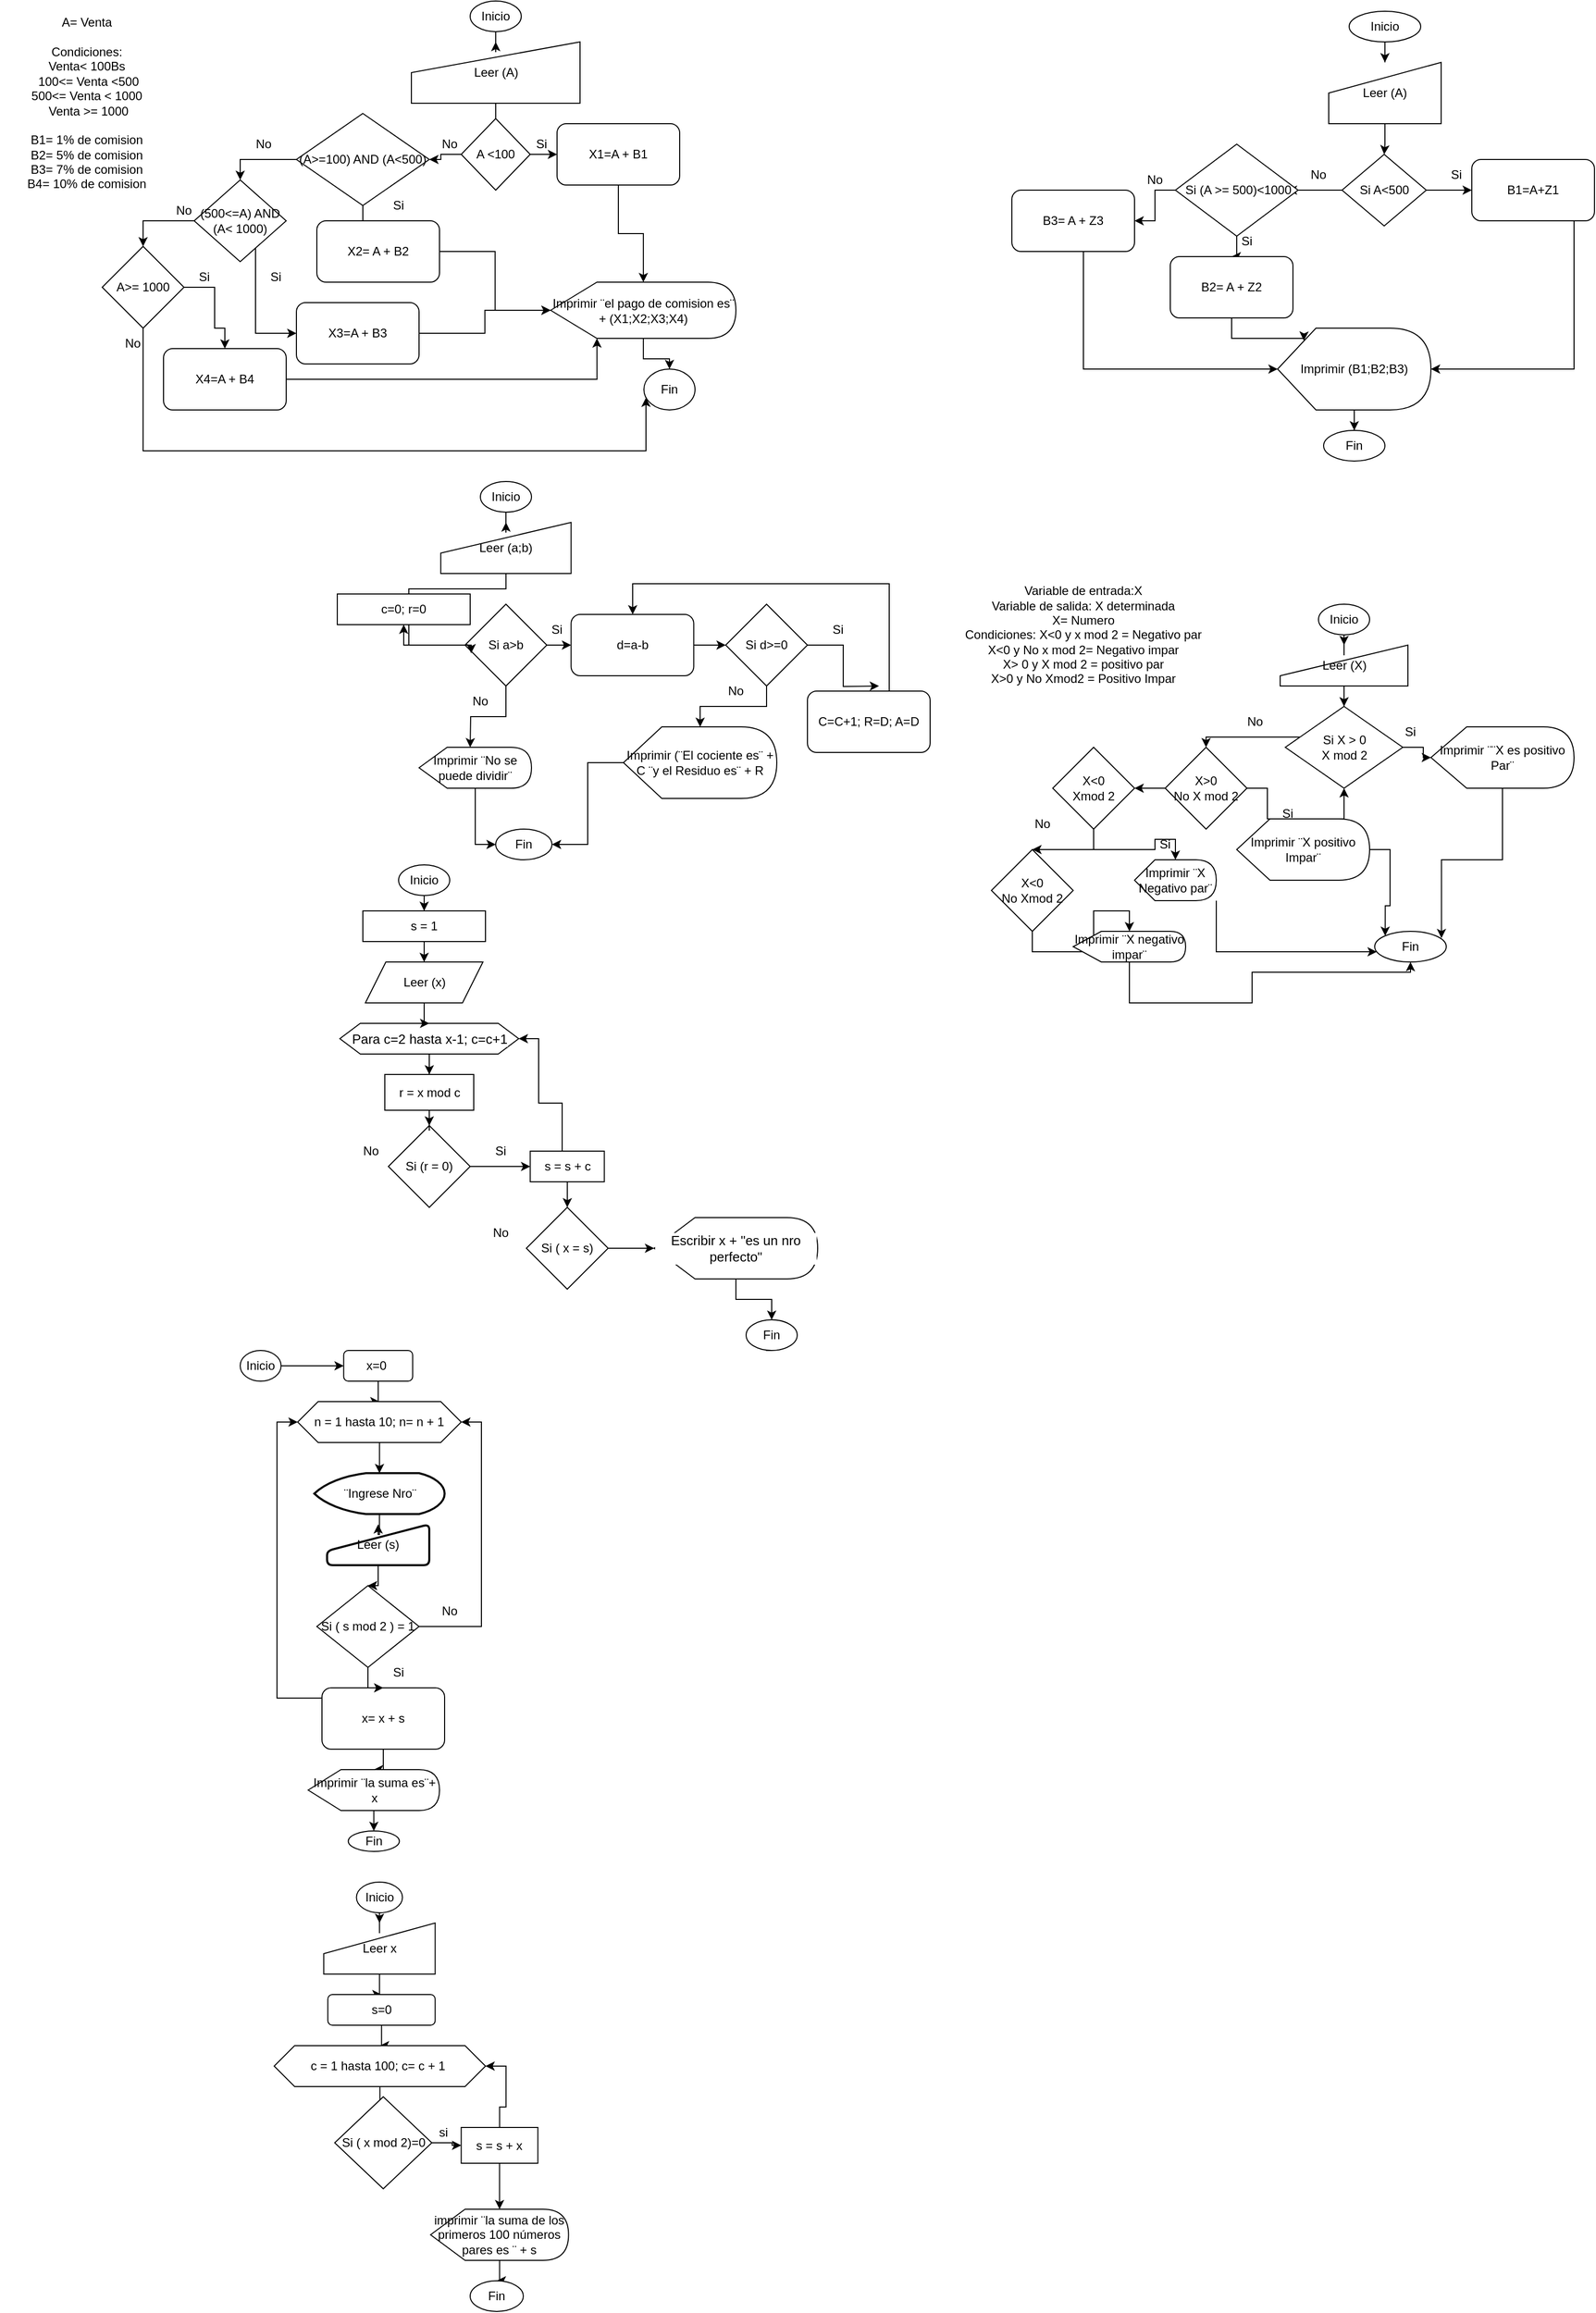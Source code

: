 <mxfile version="17.1.2" type="github">
  <diagram id="kgpKYQtTHZ0yAKxKKP6v" name="Page-1">
    <mxGraphModel dx="2575" dy="496" grid="1" gridSize="10" guides="1" tooltips="1" connect="1" arrows="1" fold="1" page="1" pageScale="1" pageWidth="850" pageHeight="1100" math="0" shadow="0">
      <root>
        <mxCell id="0" />
        <mxCell id="1" parent="0" />
        <mxCell id="ByjbVsPNWMyPK0oeUUoG-3" value="" style="edgeStyle=orthogonalEdgeStyle;rounded=0;orthogonalLoop=1;jettySize=auto;html=1;" parent="1" source="ByjbVsPNWMyPK0oeUUoG-1" target="ByjbVsPNWMyPK0oeUUoG-2" edge="1">
          <mxGeometry relative="1" as="geometry" />
        </mxCell>
        <mxCell id="ByjbVsPNWMyPK0oeUUoG-1" value="Inicio" style="ellipse;whiteSpace=wrap;html=1;" parent="1" vertex="1">
          <mxGeometry x="350" y="10" width="70" height="30" as="geometry" />
        </mxCell>
        <mxCell id="ByjbVsPNWMyPK0oeUUoG-5" value="" style="edgeStyle=orthogonalEdgeStyle;rounded=0;orthogonalLoop=1;jettySize=auto;html=1;" parent="1" source="ByjbVsPNWMyPK0oeUUoG-2" target="ByjbVsPNWMyPK0oeUUoG-4" edge="1">
          <mxGeometry relative="1" as="geometry" />
        </mxCell>
        <mxCell id="ByjbVsPNWMyPK0oeUUoG-2" value="Leer (A)" style="shape=manualInput;whiteSpace=wrap;html=1;" parent="1" vertex="1">
          <mxGeometry x="330" y="60" width="110" height="60" as="geometry" />
        </mxCell>
        <mxCell id="ByjbVsPNWMyPK0oeUUoG-7" value="" style="edgeStyle=orthogonalEdgeStyle;rounded=0;orthogonalLoop=1;jettySize=auto;html=1;" parent="1" source="ByjbVsPNWMyPK0oeUUoG-4" target="ByjbVsPNWMyPK0oeUUoG-6" edge="1">
          <mxGeometry relative="1" as="geometry" />
        </mxCell>
        <mxCell id="ByjbVsPNWMyPK0oeUUoG-9" value="" style="edgeStyle=orthogonalEdgeStyle;rounded=0;orthogonalLoop=1;jettySize=auto;html=1;" parent="1" source="ByjbVsPNWMyPK0oeUUoG-4" edge="1">
          <mxGeometry relative="1" as="geometry">
            <mxPoint x="290" y="185" as="targetPoint" />
          </mxGeometry>
        </mxCell>
        <mxCell id="ByjbVsPNWMyPK0oeUUoG-4" value="Si A&amp;lt;500" style="rhombus;whiteSpace=wrap;html=1;" parent="1" vertex="1">
          <mxGeometry x="343" y="150" width="82.5" height="70" as="geometry" />
        </mxCell>
        <mxCell id="ByjbVsPNWMyPK0oeUUoG-26" style="edgeStyle=orthogonalEdgeStyle;rounded=0;orthogonalLoop=1;jettySize=auto;html=1;entryX=1;entryY=0.5;entryDx=0;entryDy=0;entryPerimeter=0;" parent="1" source="ByjbVsPNWMyPK0oeUUoG-6" target="ByjbVsPNWMyPK0oeUUoG-22" edge="1">
          <mxGeometry relative="1" as="geometry">
            <Array as="points">
              <mxPoint x="570" y="360" />
            </Array>
          </mxGeometry>
        </mxCell>
        <mxCell id="ByjbVsPNWMyPK0oeUUoG-6" value="B1=A+Z1" style="rounded=1;whiteSpace=wrap;html=1;" parent="1" vertex="1">
          <mxGeometry x="470" y="155" width="120" height="60" as="geometry" />
        </mxCell>
        <mxCell id="ByjbVsPNWMyPK0oeUUoG-10" value="No" style="text;html=1;strokeColor=none;fillColor=none;align=center;verticalAlign=middle;whiteSpace=wrap;rounded=0;" parent="1" vertex="1">
          <mxGeometry x="290" y="155" width="60" height="30" as="geometry" />
        </mxCell>
        <mxCell id="ByjbVsPNWMyPK0oeUUoG-12" value="Si" style="text;html=1;strokeColor=none;fillColor=none;align=center;verticalAlign=middle;whiteSpace=wrap;rounded=0;" parent="1" vertex="1">
          <mxGeometry x="425" y="155" width="60" height="30" as="geometry" />
        </mxCell>
        <mxCell id="ByjbVsPNWMyPK0oeUUoG-16" value="" style="edgeStyle=orthogonalEdgeStyle;rounded=0;orthogonalLoop=1;jettySize=auto;html=1;" parent="1" source="ByjbVsPNWMyPK0oeUUoG-14" target="ByjbVsPNWMyPK0oeUUoG-15" edge="1">
          <mxGeometry relative="1" as="geometry" />
        </mxCell>
        <mxCell id="ByjbVsPNWMyPK0oeUUoG-18" value="" style="edgeStyle=orthogonalEdgeStyle;rounded=0;orthogonalLoop=1;jettySize=auto;html=1;" parent="1" source="ByjbVsPNWMyPK0oeUUoG-14" target="ByjbVsPNWMyPK0oeUUoG-17" edge="1">
          <mxGeometry relative="1" as="geometry" />
        </mxCell>
        <mxCell id="ByjbVsPNWMyPK0oeUUoG-14" value="&lt;span&gt;&amp;nbsp;Si (A &amp;gt;= 500)&amp;lt;1000&lt;/span&gt;" style="rhombus;whiteSpace=wrap;html=1;" parent="1" vertex="1">
          <mxGeometry x="180" y="140" width="120" height="90" as="geometry" />
        </mxCell>
        <mxCell id="ByjbVsPNWMyPK0oeUUoG-25" style="edgeStyle=orthogonalEdgeStyle;rounded=0;orthogonalLoop=1;jettySize=auto;html=1;entryX=0.171;entryY=0.153;entryDx=0;entryDy=0;entryPerimeter=0;" parent="1" source="ByjbVsPNWMyPK0oeUUoG-15" target="ByjbVsPNWMyPK0oeUUoG-22" edge="1">
          <mxGeometry relative="1" as="geometry">
            <Array as="points">
              <mxPoint x="235" y="330" />
              <mxPoint x="306" y="330" />
            </Array>
          </mxGeometry>
        </mxCell>
        <mxCell id="ByjbVsPNWMyPK0oeUUoG-15" value="B2= A + Z2" style="rounded=1;whiteSpace=wrap;html=1;" parent="1" vertex="1">
          <mxGeometry x="175" y="250" width="120" height="60" as="geometry" />
        </mxCell>
        <mxCell id="ByjbVsPNWMyPK0oeUUoG-24" style="edgeStyle=orthogonalEdgeStyle;rounded=0;orthogonalLoop=1;jettySize=auto;html=1;entryX=0;entryY=0.5;entryDx=0;entryDy=0;entryPerimeter=0;" parent="1" source="ByjbVsPNWMyPK0oeUUoG-17" target="ByjbVsPNWMyPK0oeUUoG-22" edge="1">
          <mxGeometry relative="1" as="geometry">
            <Array as="points">
              <mxPoint x="90" y="360" />
            </Array>
          </mxGeometry>
        </mxCell>
        <mxCell id="ByjbVsPNWMyPK0oeUUoG-17" value="B3= A + Z3" style="rounded=1;whiteSpace=wrap;html=1;" parent="1" vertex="1">
          <mxGeometry x="20" y="185" width="120" height="60" as="geometry" />
        </mxCell>
        <mxCell id="ByjbVsPNWMyPK0oeUUoG-20" value="Si" style="text;html=1;strokeColor=none;fillColor=none;align=center;verticalAlign=middle;whiteSpace=wrap;rounded=0;" parent="1" vertex="1">
          <mxGeometry x="220" y="220" width="60" height="30" as="geometry" />
        </mxCell>
        <mxCell id="ByjbVsPNWMyPK0oeUUoG-21" value="No" style="text;html=1;strokeColor=none;fillColor=none;align=center;verticalAlign=middle;whiteSpace=wrap;rounded=0;" parent="1" vertex="1">
          <mxGeometry x="130" y="160" width="60" height="30" as="geometry" />
        </mxCell>
        <mxCell id="ByjbVsPNWMyPK0oeUUoG-28" value="" style="edgeStyle=orthogonalEdgeStyle;rounded=0;orthogonalLoop=1;jettySize=auto;html=1;" parent="1" source="ByjbVsPNWMyPK0oeUUoG-22" target="ByjbVsPNWMyPK0oeUUoG-27" edge="1">
          <mxGeometry relative="1" as="geometry" />
        </mxCell>
        <mxCell id="ByjbVsPNWMyPK0oeUUoG-22" value="Imprimir (B1;B2;B3)" style="shape=display;whiteSpace=wrap;html=1;" parent="1" vertex="1">
          <mxGeometry x="280" y="320" width="150" height="80" as="geometry" />
        </mxCell>
        <mxCell id="ByjbVsPNWMyPK0oeUUoG-27" value="Fin" style="ellipse;whiteSpace=wrap;html=1;" parent="1" vertex="1">
          <mxGeometry x="325" y="420" width="60" height="30" as="geometry" />
        </mxCell>
        <mxCell id="4bbGpndZAnQvG1SRmh3T-4" value="" style="edgeStyle=orthogonalEdgeStyle;rounded=0;orthogonalLoop=1;jettySize=auto;html=1;" parent="1" source="4bbGpndZAnQvG1SRmh3T-1" target="4bbGpndZAnQvG1SRmh3T-2" edge="1">
          <mxGeometry relative="1" as="geometry" />
        </mxCell>
        <mxCell id="4bbGpndZAnQvG1SRmh3T-1" value="Inicio" style="ellipse;whiteSpace=wrap;html=1;" parent="1" vertex="1">
          <mxGeometry x="320" y="590" width="50" height="30" as="geometry" />
        </mxCell>
        <mxCell id="4bbGpndZAnQvG1SRmh3T-7" value="" style="edgeStyle=orthogonalEdgeStyle;rounded=0;orthogonalLoop=1;jettySize=auto;html=1;" parent="1" source="4bbGpndZAnQvG1SRmh3T-2" target="4bbGpndZAnQvG1SRmh3T-6" edge="1">
          <mxGeometry relative="1" as="geometry" />
        </mxCell>
        <mxCell id="4bbGpndZAnQvG1SRmh3T-2" value="Leer (X)" style="shape=manualInput;whiteSpace=wrap;html=1;" parent="1" vertex="1">
          <mxGeometry x="282.5" y="630" width="125" height="40" as="geometry" />
        </mxCell>
        <mxCell id="4bbGpndZAnQvG1SRmh3T-5" value="Variable de entrada:X&lt;br&gt;Variable de salida: X determinada&lt;br&gt;X= Numero&lt;br&gt;Condiciones: X&amp;lt;0 y x mod 2 = Negativo par&lt;br&gt;X&amp;lt;0 y No x mod 2= Negativo impar&lt;br&gt;X&amp;gt; 0 y X mod 2 = positivo par&lt;br&gt;X&amp;gt;0 y No Xmod2 = Positivo Impar" style="text;html=1;strokeColor=none;fillColor=none;align=center;verticalAlign=middle;whiteSpace=wrap;rounded=0;" parent="1" vertex="1">
          <mxGeometry x="-50" y="570" width="280" height="100" as="geometry" />
        </mxCell>
        <mxCell id="4bbGpndZAnQvG1SRmh3T-9" value="" style="edgeStyle=orthogonalEdgeStyle;rounded=0;orthogonalLoop=1;jettySize=auto;html=1;" parent="1" source="4bbGpndZAnQvG1SRmh3T-6" target="4bbGpndZAnQvG1SRmh3T-11" edge="1">
          <mxGeometry relative="1" as="geometry">
            <mxPoint x="426" y="740" as="targetPoint" />
          </mxGeometry>
        </mxCell>
        <mxCell id="4bbGpndZAnQvG1SRmh3T-13" value="" style="edgeStyle=orthogonalEdgeStyle;rounded=0;orthogonalLoop=1;jettySize=auto;html=1;" parent="1" source="4bbGpndZAnQvG1SRmh3T-6" target="4bbGpndZAnQvG1SRmh3T-12" edge="1">
          <mxGeometry relative="1" as="geometry">
            <Array as="points">
              <mxPoint x="240" y="720" />
              <mxPoint x="240" y="720" />
            </Array>
          </mxGeometry>
        </mxCell>
        <mxCell id="4bbGpndZAnQvG1SRmh3T-6" value="Si X &amp;gt; 0&lt;br&gt;X mod 2" style="rhombus;whiteSpace=wrap;html=1;" parent="1" vertex="1">
          <mxGeometry x="287.5" y="690" width="115" height="80" as="geometry" />
        </mxCell>
        <mxCell id="4bbGpndZAnQvG1SRmh3T-10" value="Si" style="text;html=1;strokeColor=none;fillColor=none;align=center;verticalAlign=middle;whiteSpace=wrap;rounded=0;" parent="1" vertex="1">
          <mxGeometry x="380" y="700" width="60" height="30" as="geometry" />
        </mxCell>
        <mxCell id="4bbGpndZAnQvG1SRmh3T-35" style="edgeStyle=orthogonalEdgeStyle;rounded=0;orthogonalLoop=1;jettySize=auto;html=1;entryX=0.933;entryY=0.222;entryDx=0;entryDy=0;entryPerimeter=0;" parent="1" source="4bbGpndZAnQvG1SRmh3T-11" target="4bbGpndZAnQvG1SRmh3T-31" edge="1">
          <mxGeometry relative="1" as="geometry" />
        </mxCell>
        <mxCell id="4bbGpndZAnQvG1SRmh3T-11" value="Imprimir ¨¨X es positivo Par¨" style="shape=display;whiteSpace=wrap;html=1;" parent="1" vertex="1">
          <mxGeometry x="430" y="710" width="140" height="60" as="geometry" />
        </mxCell>
        <mxCell id="4bbGpndZAnQvG1SRmh3T-15" value="" style="edgeStyle=orthogonalEdgeStyle;rounded=0;orthogonalLoop=1;jettySize=auto;html=1;" parent="1" source="4bbGpndZAnQvG1SRmh3T-12" target="4bbGpndZAnQvG1SRmh3T-6" edge="1">
          <mxGeometry relative="1" as="geometry">
            <Array as="points">
              <mxPoint x="270" y="770" />
              <mxPoint x="270" y="800" />
              <mxPoint x="345" y="800" />
            </Array>
          </mxGeometry>
        </mxCell>
        <mxCell id="4bbGpndZAnQvG1SRmh3T-21" value="" style="edgeStyle=orthogonalEdgeStyle;rounded=0;orthogonalLoop=1;jettySize=auto;html=1;" parent="1" source="4bbGpndZAnQvG1SRmh3T-12" target="4bbGpndZAnQvG1SRmh3T-16" edge="1">
          <mxGeometry relative="1" as="geometry" />
        </mxCell>
        <mxCell id="4bbGpndZAnQvG1SRmh3T-12" value="X&amp;gt;0&lt;br&gt;No X mod 2" style="rhombus;whiteSpace=wrap;html=1;" parent="1" vertex="1">
          <mxGeometry x="170" y="730" width="80" height="80" as="geometry" />
        </mxCell>
        <mxCell id="4bbGpndZAnQvG1SRmh3T-32" style="edgeStyle=orthogonalEdgeStyle;rounded=0;orthogonalLoop=1;jettySize=auto;html=1;entryX=0;entryY=0;entryDx=0;entryDy=0;" parent="1" source="4bbGpndZAnQvG1SRmh3T-14" target="4bbGpndZAnQvG1SRmh3T-31" edge="1">
          <mxGeometry relative="1" as="geometry" />
        </mxCell>
        <mxCell id="4bbGpndZAnQvG1SRmh3T-14" value="Imprimir ¨X positivo Impar¨" style="shape=display;whiteSpace=wrap;html=1;" parent="1" vertex="1">
          <mxGeometry x="240" y="800" width="130" height="60" as="geometry" />
        </mxCell>
        <mxCell id="4bbGpndZAnQvG1SRmh3T-25" value="" style="edgeStyle=orthogonalEdgeStyle;rounded=0;orthogonalLoop=1;jettySize=auto;html=1;" parent="1" source="4bbGpndZAnQvG1SRmh3T-16" target="4bbGpndZAnQvG1SRmh3T-24" edge="1">
          <mxGeometry relative="1" as="geometry" />
        </mxCell>
        <mxCell id="4bbGpndZAnQvG1SRmh3T-28" style="edgeStyle=orthogonalEdgeStyle;rounded=0;orthogonalLoop=1;jettySize=auto;html=1;" parent="1" source="4bbGpndZAnQvG1SRmh3T-16" target="4bbGpndZAnQvG1SRmh3T-23" edge="1">
          <mxGeometry relative="1" as="geometry" />
        </mxCell>
        <mxCell id="4bbGpndZAnQvG1SRmh3T-16" value="X&amp;lt;0&lt;br&gt;Xmod 2" style="rhombus;whiteSpace=wrap;html=1;" parent="1" vertex="1">
          <mxGeometry x="60" y="730" width="80" height="80" as="geometry" />
        </mxCell>
        <mxCell id="4bbGpndZAnQvG1SRmh3T-17" value="No" style="text;html=1;strokeColor=none;fillColor=none;align=center;verticalAlign=middle;whiteSpace=wrap;rounded=0;" parent="1" vertex="1">
          <mxGeometry x="228" y="690" width="60" height="30" as="geometry" />
        </mxCell>
        <mxCell id="4bbGpndZAnQvG1SRmh3T-20" value="Si" style="text;html=1;strokeColor=none;fillColor=none;align=center;verticalAlign=middle;whiteSpace=wrap;rounded=0;" parent="1" vertex="1">
          <mxGeometry x="260" y="780" width="60" height="30" as="geometry" />
        </mxCell>
        <mxCell id="4bbGpndZAnQvG1SRmh3T-33" style="edgeStyle=orthogonalEdgeStyle;rounded=0;orthogonalLoop=1;jettySize=auto;html=1;" parent="1" source="4bbGpndZAnQvG1SRmh3T-23" target="4bbGpndZAnQvG1SRmh3T-31" edge="1">
          <mxGeometry relative="1" as="geometry">
            <Array as="points">
              <mxPoint x="220" y="930" />
            </Array>
          </mxGeometry>
        </mxCell>
        <mxCell id="4bbGpndZAnQvG1SRmh3T-23" value="Imprimir ¨X Negativo par¨" style="shape=display;whiteSpace=wrap;html=1;" parent="1" vertex="1">
          <mxGeometry x="140" y="840" width="80" height="40" as="geometry" />
        </mxCell>
        <mxCell id="4bbGpndZAnQvG1SRmh3T-30" style="edgeStyle=orthogonalEdgeStyle;rounded=0;orthogonalLoop=1;jettySize=auto;html=1;" parent="1" source="4bbGpndZAnQvG1SRmh3T-24" target="4bbGpndZAnQvG1SRmh3T-29" edge="1">
          <mxGeometry relative="1" as="geometry" />
        </mxCell>
        <mxCell id="4bbGpndZAnQvG1SRmh3T-24" value="X&amp;lt;0&lt;br&gt;No Xmod 2" style="rhombus;whiteSpace=wrap;html=1;" parent="1" vertex="1">
          <mxGeometry y="830" width="80" height="80" as="geometry" />
        </mxCell>
        <mxCell id="4bbGpndZAnQvG1SRmh3T-26" value="No" style="text;html=1;strokeColor=none;fillColor=none;align=center;verticalAlign=middle;whiteSpace=wrap;rounded=0;" parent="1" vertex="1">
          <mxGeometry x="20" y="790" width="60" height="30" as="geometry" />
        </mxCell>
        <mxCell id="4bbGpndZAnQvG1SRmh3T-27" value="Si" style="text;html=1;strokeColor=none;fillColor=none;align=center;verticalAlign=middle;whiteSpace=wrap;rounded=0;" parent="1" vertex="1">
          <mxGeometry x="140" y="810" width="60" height="30" as="geometry" />
        </mxCell>
        <mxCell id="4bbGpndZAnQvG1SRmh3T-34" style="edgeStyle=orthogonalEdgeStyle;rounded=0;orthogonalLoop=1;jettySize=auto;html=1;" parent="1" source="4bbGpndZAnQvG1SRmh3T-29" target="4bbGpndZAnQvG1SRmh3T-31" edge="1">
          <mxGeometry relative="1" as="geometry">
            <Array as="points">
              <mxPoint x="135" y="980" />
              <mxPoint x="255" y="980" />
              <mxPoint x="255" y="950" />
            </Array>
          </mxGeometry>
        </mxCell>
        <mxCell id="4bbGpndZAnQvG1SRmh3T-29" value="Imprimir ¨X negativo impar¨" style="shape=display;whiteSpace=wrap;html=1;" parent="1" vertex="1">
          <mxGeometry x="80" y="910" width="110" height="30" as="geometry" />
        </mxCell>
        <mxCell id="4bbGpndZAnQvG1SRmh3T-31" value="Fin" style="ellipse;whiteSpace=wrap;html=1;" parent="1" vertex="1">
          <mxGeometry x="375" y="910" width="70" height="30" as="geometry" />
        </mxCell>
        <mxCell id="_eo7nYOsgeWWIiObV1oL-4" value="" style="edgeStyle=orthogonalEdgeStyle;rounded=0;orthogonalLoop=1;jettySize=auto;html=1;" parent="1" source="_eo7nYOsgeWWIiObV1oL-1" target="_eo7nYOsgeWWIiObV1oL-3" edge="1">
          <mxGeometry relative="1" as="geometry" />
        </mxCell>
        <mxCell id="_eo7nYOsgeWWIiObV1oL-1" value="Inicio" style="ellipse;whiteSpace=wrap;html=1;" parent="1" vertex="1">
          <mxGeometry x="-500" y="470" width="50" height="30" as="geometry" />
        </mxCell>
        <mxCell id="_eo7nYOsgeWWIiObV1oL-7" value="" style="edgeStyle=orthogonalEdgeStyle;rounded=0;orthogonalLoop=1;jettySize=auto;html=1;entryX=0.5;entryY=1;entryDx=0;entryDy=0;" parent="1" source="_eo7nYOsgeWWIiObV1oL-3" target="_eo7nYOsgeWWIiObV1oL-25" edge="1">
          <mxGeometry relative="1" as="geometry">
            <Array as="points">
              <mxPoint x="-475" y="575" />
              <mxPoint x="-570" y="575" />
              <mxPoint x="-570" y="630" />
              <mxPoint x="-575" y="630" />
            </Array>
          </mxGeometry>
        </mxCell>
        <mxCell id="_eo7nYOsgeWWIiObV1oL-3" value="Leer (a;b)" style="shape=manualInput;whiteSpace=wrap;html=1;" parent="1" vertex="1">
          <mxGeometry x="-538.75" y="510" width="127.5" height="50" as="geometry" />
        </mxCell>
        <mxCell id="_eo7nYOsgeWWIiObV1oL-13" value="" style="edgeStyle=orthogonalEdgeStyle;rounded=0;orthogonalLoop=1;jettySize=auto;html=1;" parent="1" source="_eo7nYOsgeWWIiObV1oL-5" target="_eo7nYOsgeWWIiObV1oL-12" edge="1">
          <mxGeometry relative="1" as="geometry" />
        </mxCell>
        <mxCell id="_eo7nYOsgeWWIiObV1oL-5" value="d=a-b" style="rounded=1;whiteSpace=wrap;html=1;" parent="1" vertex="1">
          <mxGeometry x="-411.25" y="600" width="120" height="60" as="geometry" />
        </mxCell>
        <mxCell id="_eo7nYOsgeWWIiObV1oL-10" value="" style="edgeStyle=orthogonalEdgeStyle;rounded=0;orthogonalLoop=1;jettySize=auto;html=1;" parent="1" source="_eo7nYOsgeWWIiObV1oL-6" target="_eo7nYOsgeWWIiObV1oL-5" edge="1">
          <mxGeometry relative="1" as="geometry" />
        </mxCell>
        <mxCell id="_eo7nYOsgeWWIiObV1oL-21" style="edgeStyle=orthogonalEdgeStyle;rounded=0;orthogonalLoop=1;jettySize=auto;html=1;" parent="1" source="_eo7nYOsgeWWIiObV1oL-6" edge="1">
          <mxGeometry relative="1" as="geometry">
            <mxPoint x="-510" y="730" as="targetPoint" />
          </mxGeometry>
        </mxCell>
        <mxCell id="_eo7nYOsgeWWIiObV1oL-6" value="Si a&amp;gt;b" style="rhombus;whiteSpace=wrap;html=1;" parent="1" vertex="1">
          <mxGeometry x="-515" y="590" width="80" height="80" as="geometry" />
        </mxCell>
        <mxCell id="_eo7nYOsgeWWIiObV1oL-11" value="Si" style="text;html=1;strokeColor=none;fillColor=none;align=center;verticalAlign=middle;whiteSpace=wrap;rounded=0;" parent="1" vertex="1">
          <mxGeometry x="-455" y="600" width="60" height="30" as="geometry" />
        </mxCell>
        <mxCell id="_eo7nYOsgeWWIiObV1oL-15" style="edgeStyle=orthogonalEdgeStyle;rounded=0;orthogonalLoop=1;jettySize=auto;html=1;" parent="1" source="_eo7nYOsgeWWIiObV1oL-12" edge="1">
          <mxGeometry relative="1" as="geometry">
            <mxPoint x="-110" y="670" as="targetPoint" />
          </mxGeometry>
        </mxCell>
        <mxCell id="_eo7nYOsgeWWIiObV1oL-19" value="" style="edgeStyle=orthogonalEdgeStyle;rounded=0;orthogonalLoop=1;jettySize=auto;html=1;" parent="1" source="_eo7nYOsgeWWIiObV1oL-12" target="_eo7nYOsgeWWIiObV1oL-18" edge="1">
          <mxGeometry relative="1" as="geometry" />
        </mxCell>
        <mxCell id="_eo7nYOsgeWWIiObV1oL-12" value="Si d&amp;gt;=0" style="rhombus;whiteSpace=wrap;html=1;" parent="1" vertex="1">
          <mxGeometry x="-260" y="590" width="80" height="80" as="geometry" />
        </mxCell>
        <mxCell id="_eo7nYOsgeWWIiObV1oL-16" style="edgeStyle=orthogonalEdgeStyle;rounded=0;orthogonalLoop=1;jettySize=auto;html=1;" parent="1" source="_eo7nYOsgeWWIiObV1oL-14" edge="1">
          <mxGeometry relative="1" as="geometry">
            <mxPoint x="-351" y="600" as="targetPoint" />
            <Array as="points">
              <mxPoint x="-100" y="570" />
              <mxPoint x="-351" y="570" />
              <mxPoint x="-351" y="600" />
            </Array>
          </mxGeometry>
        </mxCell>
        <mxCell id="_eo7nYOsgeWWIiObV1oL-14" value="C=C+1; R=D; A=D" style="rounded=1;whiteSpace=wrap;html=1;" parent="1" vertex="1">
          <mxGeometry x="-180" y="675" width="120" height="60" as="geometry" />
        </mxCell>
        <mxCell id="_eo7nYOsgeWWIiObV1oL-17" value="Si" style="text;html=1;strokeColor=none;fillColor=none;align=center;verticalAlign=middle;whiteSpace=wrap;rounded=0;" parent="1" vertex="1">
          <mxGeometry x="-180" y="600" width="60" height="30" as="geometry" />
        </mxCell>
        <mxCell id="_eo7nYOsgeWWIiObV1oL-22" style="edgeStyle=orthogonalEdgeStyle;rounded=0;orthogonalLoop=1;jettySize=auto;html=1;entryX=1;entryY=0.5;entryDx=0;entryDy=0;" parent="1" source="_eo7nYOsgeWWIiObV1oL-18" target="_eo7nYOsgeWWIiObV1oL-20" edge="1">
          <mxGeometry relative="1" as="geometry" />
        </mxCell>
        <mxCell id="_eo7nYOsgeWWIiObV1oL-18" value="Imprimir (¨El cociente es¨ + C ¨y el Residuo es¨ + R" style="shape=display;whiteSpace=wrap;html=1;" parent="1" vertex="1">
          <mxGeometry x="-360" y="710" width="150" height="70" as="geometry" />
        </mxCell>
        <mxCell id="_eo7nYOsgeWWIiObV1oL-20" value="Fin" style="ellipse;whiteSpace=wrap;html=1;" parent="1" vertex="1">
          <mxGeometry x="-485" y="810" width="55" height="30" as="geometry" />
        </mxCell>
        <mxCell id="_eo7nYOsgeWWIiObV1oL-23" value="No" style="text;html=1;strokeColor=none;fillColor=none;align=center;verticalAlign=middle;whiteSpace=wrap;rounded=0;" parent="1" vertex="1">
          <mxGeometry x="-530" y="670" width="60" height="30" as="geometry" />
        </mxCell>
        <mxCell id="_eo7nYOsgeWWIiObV1oL-24" value="No" style="text;html=1;strokeColor=none;fillColor=none;align=center;verticalAlign=middle;whiteSpace=wrap;rounded=0;" parent="1" vertex="1">
          <mxGeometry x="-280" y="660" width="60" height="30" as="geometry" />
        </mxCell>
        <mxCell id="_eo7nYOsgeWWIiObV1oL-26" style="edgeStyle=orthogonalEdgeStyle;rounded=0;orthogonalLoop=1;jettySize=auto;html=1;entryX=0.075;entryY=0.6;entryDx=0;entryDy=0;entryPerimeter=0;" parent="1" source="_eo7nYOsgeWWIiObV1oL-25" target="_eo7nYOsgeWWIiObV1oL-6" edge="1">
          <mxGeometry relative="1" as="geometry" />
        </mxCell>
        <mxCell id="_eo7nYOsgeWWIiObV1oL-25" value="c=0; r=0" style="rounded=0;whiteSpace=wrap;html=1;" parent="1" vertex="1">
          <mxGeometry x="-640" y="580" width="130" height="30" as="geometry" />
        </mxCell>
        <mxCell id="_eo7nYOsgeWWIiObV1oL-28" style="edgeStyle=orthogonalEdgeStyle;rounded=0;orthogonalLoop=1;jettySize=auto;html=1;entryX=0;entryY=0.5;entryDx=0;entryDy=0;" parent="1" source="_eo7nYOsgeWWIiObV1oL-27" target="_eo7nYOsgeWWIiObV1oL-20" edge="1">
          <mxGeometry relative="1" as="geometry" />
        </mxCell>
        <mxCell id="_eo7nYOsgeWWIiObV1oL-27" value="Imprimir ¨No se puede dividir¨" style="shape=display;whiteSpace=wrap;html=1;" parent="1" vertex="1">
          <mxGeometry x="-560" y="730" width="110" height="40" as="geometry" />
        </mxCell>
        <mxCell id="_eo7nYOsgeWWIiObV1oL-31" value="" style="edgeStyle=orthogonalEdgeStyle;rounded=0;orthogonalLoop=1;jettySize=auto;html=1;" parent="1" source="_eo7nYOsgeWWIiObV1oL-29" edge="1">
          <mxGeometry relative="1" as="geometry">
            <mxPoint x="-485" y="40" as="targetPoint" />
          </mxGeometry>
        </mxCell>
        <mxCell id="_eo7nYOsgeWWIiObV1oL-29" value="Inicio" style="ellipse;whiteSpace=wrap;html=1;" parent="1" vertex="1">
          <mxGeometry x="-510" width="50" height="30" as="geometry" />
        </mxCell>
        <mxCell id="_eo7nYOsgeWWIiObV1oL-34" value="A= Venta&lt;br&gt;&lt;br&gt;Condiciones: &lt;br&gt;Venta&amp;lt; 100Bs&lt;br&gt;&amp;nbsp;100&amp;lt;= Venta &amp;lt;500&lt;br&gt;500&amp;lt;= Venta &amp;lt; 1000&lt;br&gt;&amp;nbsp;Venta &amp;gt;= 1000&lt;br&gt;&lt;br&gt;B1= 1% de comision&lt;br&gt;B2= 5% de comision&lt;br&gt;B3= 7% de comision&lt;br&gt;B4= 10% de comision" style="text;html=1;strokeColor=none;fillColor=none;align=center;verticalAlign=middle;whiteSpace=wrap;rounded=0;" parent="1" vertex="1">
          <mxGeometry x="-970" y="70" width="170" height="60" as="geometry" />
        </mxCell>
        <mxCell id="_eo7nYOsgeWWIiObV1oL-37" value="" style="edgeStyle=orthogonalEdgeStyle;rounded=0;orthogonalLoop=1;jettySize=auto;html=1;" parent="1" source="_eo7nYOsgeWWIiObV1oL-35" target="_eo7nYOsgeWWIiObV1oL-36" edge="1">
          <mxGeometry relative="1" as="geometry" />
        </mxCell>
        <mxCell id="_eo7nYOsgeWWIiObV1oL-35" value="Leer (A)" style="shape=manualInput;whiteSpace=wrap;html=1;" parent="1" vertex="1">
          <mxGeometry x="-567.5" y="40" width="165" height="60" as="geometry" />
        </mxCell>
        <mxCell id="_eo7nYOsgeWWIiObV1oL-39" value="" style="edgeStyle=orthogonalEdgeStyle;rounded=0;orthogonalLoop=1;jettySize=auto;html=1;" parent="1" source="_eo7nYOsgeWWIiObV1oL-36" target="_eo7nYOsgeWWIiObV1oL-38" edge="1">
          <mxGeometry relative="1" as="geometry" />
        </mxCell>
        <mxCell id="_eo7nYOsgeWWIiObV1oL-43" value="" style="edgeStyle=orthogonalEdgeStyle;rounded=0;orthogonalLoop=1;jettySize=auto;html=1;" parent="1" source="_eo7nYOsgeWWIiObV1oL-36" target="_eo7nYOsgeWWIiObV1oL-42" edge="1">
          <mxGeometry relative="1" as="geometry" />
        </mxCell>
        <mxCell id="_eo7nYOsgeWWIiObV1oL-36" value="A &amp;lt;100" style="rhombus;whiteSpace=wrap;html=1;" parent="1" vertex="1">
          <mxGeometry x="-518.75" y="115" width="67.5" height="70" as="geometry" />
        </mxCell>
        <mxCell id="_eo7nYOsgeWWIiObV1oL-46" value="" style="edgeStyle=orthogonalEdgeStyle;rounded=0;orthogonalLoop=1;jettySize=auto;html=1;" parent="1" source="_eo7nYOsgeWWIiObV1oL-38" target="_eo7nYOsgeWWIiObV1oL-45" edge="1">
          <mxGeometry relative="1" as="geometry" />
        </mxCell>
        <mxCell id="_eo7nYOsgeWWIiObV1oL-48" style="edgeStyle=orthogonalEdgeStyle;rounded=0;orthogonalLoop=1;jettySize=auto;html=1;entryX=0.5;entryY=0;entryDx=0;entryDy=0;" parent="1" source="_eo7nYOsgeWWIiObV1oL-38" target="_eo7nYOsgeWWIiObV1oL-47" edge="1">
          <mxGeometry relative="1" as="geometry" />
        </mxCell>
        <mxCell id="_eo7nYOsgeWWIiObV1oL-38" value="(A&amp;gt;=100) AND (A&amp;lt;500)" style="rhombus;whiteSpace=wrap;html=1;" parent="1" vertex="1">
          <mxGeometry x="-680" y="110" width="130" height="90" as="geometry" />
        </mxCell>
        <mxCell id="_eo7nYOsgeWWIiObV1oL-40" value="No" style="text;html=1;strokeColor=none;fillColor=none;align=center;verticalAlign=middle;whiteSpace=wrap;rounded=0;" parent="1" vertex="1">
          <mxGeometry x="-560" y="125" width="60" height="30" as="geometry" />
        </mxCell>
        <mxCell id="_eo7nYOsgeWWIiObV1oL-60" style="edgeStyle=orthogonalEdgeStyle;rounded=0;orthogonalLoop=1;jettySize=auto;html=1;" parent="1" source="_eo7nYOsgeWWIiObV1oL-42" target="_eo7nYOsgeWWIiObV1oL-59" edge="1">
          <mxGeometry relative="1" as="geometry" />
        </mxCell>
        <mxCell id="_eo7nYOsgeWWIiObV1oL-42" value="X1=A + B1" style="rounded=1;whiteSpace=wrap;html=1;" parent="1" vertex="1">
          <mxGeometry x="-425" y="120" width="120" height="60" as="geometry" />
        </mxCell>
        <mxCell id="_eo7nYOsgeWWIiObV1oL-44" value="Si" style="text;html=1;strokeColor=none;fillColor=none;align=center;verticalAlign=middle;whiteSpace=wrap;rounded=0;" parent="1" vertex="1">
          <mxGeometry x="-470" y="125" width="60" height="30" as="geometry" />
        </mxCell>
        <mxCell id="_eo7nYOsgeWWIiObV1oL-61" style="edgeStyle=orthogonalEdgeStyle;rounded=0;orthogonalLoop=1;jettySize=auto;html=1;" parent="1" source="_eo7nYOsgeWWIiObV1oL-45" target="_eo7nYOsgeWWIiObV1oL-59" edge="1">
          <mxGeometry relative="1" as="geometry" />
        </mxCell>
        <mxCell id="_eo7nYOsgeWWIiObV1oL-45" value="X2= A + B2" style="rounded=1;whiteSpace=wrap;html=1;" parent="1" vertex="1">
          <mxGeometry x="-660" y="215" width="120" height="60" as="geometry" />
        </mxCell>
        <mxCell id="_eo7nYOsgeWWIiObV1oL-52" value="" style="edgeStyle=orthogonalEdgeStyle;rounded=0;orthogonalLoop=1;jettySize=auto;html=1;" parent="1" source="_eo7nYOsgeWWIiObV1oL-47" target="_eo7nYOsgeWWIiObV1oL-51" edge="1">
          <mxGeometry relative="1" as="geometry">
            <Array as="points">
              <mxPoint x="-720" y="325" />
            </Array>
          </mxGeometry>
        </mxCell>
        <mxCell id="_eo7nYOsgeWWIiObV1oL-55" style="edgeStyle=orthogonalEdgeStyle;rounded=0;orthogonalLoop=1;jettySize=auto;html=1;entryX=0.5;entryY=0;entryDx=0;entryDy=0;" parent="1" source="_eo7nYOsgeWWIiObV1oL-47" target="_eo7nYOsgeWWIiObV1oL-54" edge="1">
          <mxGeometry relative="1" as="geometry" />
        </mxCell>
        <mxCell id="_eo7nYOsgeWWIiObV1oL-47" value="(500&amp;lt;=A) AND (A&amp;lt; 1000)" style="rhombus;whiteSpace=wrap;html=1;" parent="1" vertex="1">
          <mxGeometry x="-780" y="175" width="90" height="80" as="geometry" />
        </mxCell>
        <mxCell id="_eo7nYOsgeWWIiObV1oL-49" value="No" style="text;html=1;strokeColor=none;fillColor=none;align=center;verticalAlign=middle;whiteSpace=wrap;rounded=0;" parent="1" vertex="1">
          <mxGeometry x="-742.5" y="125" width="60" height="30" as="geometry" />
        </mxCell>
        <mxCell id="_eo7nYOsgeWWIiObV1oL-50" value="Si" style="text;html=1;strokeColor=none;fillColor=none;align=center;verticalAlign=middle;whiteSpace=wrap;rounded=0;" parent="1" vertex="1">
          <mxGeometry x="-610" y="185" width="60" height="30" as="geometry" />
        </mxCell>
        <mxCell id="_eo7nYOsgeWWIiObV1oL-62" style="edgeStyle=orthogonalEdgeStyle;rounded=0;orthogonalLoop=1;jettySize=auto;html=1;" parent="1" source="_eo7nYOsgeWWIiObV1oL-51" target="_eo7nYOsgeWWIiObV1oL-59" edge="1">
          <mxGeometry relative="1" as="geometry" />
        </mxCell>
        <mxCell id="_eo7nYOsgeWWIiObV1oL-51" value="X3=A + B3" style="rounded=1;whiteSpace=wrap;html=1;" parent="1" vertex="1">
          <mxGeometry x="-680" y="295" width="120" height="60" as="geometry" />
        </mxCell>
        <mxCell id="_eo7nYOsgeWWIiObV1oL-53" style="edgeStyle=orthogonalEdgeStyle;rounded=0;orthogonalLoop=1;jettySize=auto;html=1;exitX=0.5;exitY=1;exitDx=0;exitDy=0;" parent="1" source="_eo7nYOsgeWWIiObV1oL-34" target="_eo7nYOsgeWWIiObV1oL-34" edge="1">
          <mxGeometry relative="1" as="geometry" />
        </mxCell>
        <mxCell id="_eo7nYOsgeWWIiObV1oL-58" style="edgeStyle=orthogonalEdgeStyle;rounded=0;orthogonalLoop=1;jettySize=auto;html=1;" parent="1" source="_eo7nYOsgeWWIiObV1oL-54" target="_eo7nYOsgeWWIiObV1oL-56" edge="1">
          <mxGeometry relative="1" as="geometry">
            <Array as="points">
              <mxPoint x="-760" y="280" />
              <mxPoint x="-760" y="320" />
              <mxPoint x="-750" y="320" />
            </Array>
          </mxGeometry>
        </mxCell>
        <mxCell id="_eo7nYOsgeWWIiObV1oL-66" style="edgeStyle=orthogonalEdgeStyle;rounded=0;orthogonalLoop=1;jettySize=auto;html=1;entryX=0.04;entryY=0.7;entryDx=0;entryDy=0;entryPerimeter=0;" parent="1" source="_eo7nYOsgeWWIiObV1oL-54" target="_eo7nYOsgeWWIiObV1oL-64" edge="1">
          <mxGeometry relative="1" as="geometry">
            <Array as="points">
              <mxPoint x="-830" y="440" />
              <mxPoint x="-338" y="440" />
            </Array>
          </mxGeometry>
        </mxCell>
        <mxCell id="_eo7nYOsgeWWIiObV1oL-54" value="A&amp;gt;= 1000" style="rhombus;whiteSpace=wrap;html=1;" parent="1" vertex="1">
          <mxGeometry x="-870" y="240" width="80" height="80" as="geometry" />
        </mxCell>
        <mxCell id="_eo7nYOsgeWWIiObV1oL-63" style="edgeStyle=orthogonalEdgeStyle;rounded=0;orthogonalLoop=1;jettySize=auto;html=1;entryX=0;entryY=0;entryDx=45.312;entryDy=55;entryPerimeter=0;" parent="1" source="_eo7nYOsgeWWIiObV1oL-56" target="_eo7nYOsgeWWIiObV1oL-59" edge="1">
          <mxGeometry relative="1" as="geometry" />
        </mxCell>
        <mxCell id="_eo7nYOsgeWWIiObV1oL-56" value="X4=A + B4" style="rounded=1;whiteSpace=wrap;html=1;" parent="1" vertex="1">
          <mxGeometry x="-810" y="340" width="120" height="60" as="geometry" />
        </mxCell>
        <mxCell id="_eo7nYOsgeWWIiObV1oL-65" value="" style="edgeStyle=orthogonalEdgeStyle;rounded=0;orthogonalLoop=1;jettySize=auto;html=1;" parent="1" source="_eo7nYOsgeWWIiObV1oL-59" target="_eo7nYOsgeWWIiObV1oL-64" edge="1">
          <mxGeometry relative="1" as="geometry" />
        </mxCell>
        <mxCell id="_eo7nYOsgeWWIiObV1oL-59" value="Imprimir ¨el pago de comision es¨ + (X1;X2;X3;X4)" style="shape=display;whiteSpace=wrap;html=1;" parent="1" vertex="1">
          <mxGeometry x="-431.25" y="275" width="181.25" height="55" as="geometry" />
        </mxCell>
        <mxCell id="_eo7nYOsgeWWIiObV1oL-64" value="Fin" style="ellipse;whiteSpace=wrap;html=1;" parent="1" vertex="1">
          <mxGeometry x="-340" y="360" width="50" height="40" as="geometry" />
        </mxCell>
        <mxCell id="_eo7nYOsgeWWIiObV1oL-67" value="Si" style="text;html=1;strokeColor=none;fillColor=none;align=center;verticalAlign=middle;whiteSpace=wrap;rounded=0;" parent="1" vertex="1">
          <mxGeometry x="-730" y="255" width="60" height="30" as="geometry" />
        </mxCell>
        <mxCell id="_eo7nYOsgeWWIiObV1oL-68" value="No" style="text;html=1;strokeColor=none;fillColor=none;align=center;verticalAlign=middle;whiteSpace=wrap;rounded=0;" parent="1" vertex="1">
          <mxGeometry x="-820" y="190" width="60" height="30" as="geometry" />
        </mxCell>
        <mxCell id="_eo7nYOsgeWWIiObV1oL-69" value="Si" style="text;html=1;strokeColor=none;fillColor=none;align=center;verticalAlign=middle;whiteSpace=wrap;rounded=0;" parent="1" vertex="1">
          <mxGeometry x="-800" y="255" width="60" height="30" as="geometry" />
        </mxCell>
        <mxCell id="_eo7nYOsgeWWIiObV1oL-70" value="No" style="text;html=1;strokeColor=none;fillColor=none;align=center;verticalAlign=middle;whiteSpace=wrap;rounded=0;" parent="1" vertex="1">
          <mxGeometry x="-870" y="320" width="60" height="30" as="geometry" />
        </mxCell>
        <mxCell id="_eo7nYOsgeWWIiObV1oL-74" value="" style="edgeStyle=orthogonalEdgeStyle;rounded=0;orthogonalLoop=1;jettySize=auto;html=1;" parent="1" source="_eo7nYOsgeWWIiObV1oL-71" target="_eo7nYOsgeWWIiObV1oL-73" edge="1">
          <mxGeometry relative="1" as="geometry" />
        </mxCell>
        <mxCell id="_eo7nYOsgeWWIiObV1oL-71" value="Inicio" style="ellipse;whiteSpace=wrap;html=1;" parent="1" vertex="1">
          <mxGeometry x="-580" y="845" width="50" height="30" as="geometry" />
        </mxCell>
        <mxCell id="hFnwkIkl8yUfg50oXeQH-15" value="" style="edgeStyle=orthogonalEdgeStyle;rounded=0;orthogonalLoop=1;jettySize=auto;html=1;entryX=0.5;entryY=0;entryDx=0;entryDy=0;" parent="1" source="_eo7nYOsgeWWIiObV1oL-73" target="_eo7nYOsgeWWIiObV1oL-75" edge="1">
          <mxGeometry relative="1" as="geometry" />
        </mxCell>
        <mxCell id="_eo7nYOsgeWWIiObV1oL-73" value="s = 1" style="rounded=0;whiteSpace=wrap;html=1;" parent="1" vertex="1">
          <mxGeometry x="-615" y="890" width="120" height="30" as="geometry" />
        </mxCell>
        <mxCell id="hFnwkIkl8yUfg50oXeQH-14" value="" style="edgeStyle=orthogonalEdgeStyle;rounded=0;orthogonalLoop=1;jettySize=auto;html=1;" parent="1" source="_eo7nYOsgeWWIiObV1oL-79" target="hFnwkIkl8yUfg50oXeQH-13" edge="1">
          <mxGeometry relative="1" as="geometry" />
        </mxCell>
        <mxCell id="_eo7nYOsgeWWIiObV1oL-79" value="Si (r = 0)" style="rhombus;whiteSpace=wrap;html=1;" parent="1" vertex="1">
          <mxGeometry x="-590" y="1100" width="80" height="80" as="geometry" />
        </mxCell>
        <mxCell id="hFnwkIkl8yUfg50oXeQH-11" value="" style="edgeStyle=orthogonalEdgeStyle;rounded=0;orthogonalLoop=1;jettySize=auto;html=1;" parent="1" source="hFnwkIkl8yUfg50oXeQH-1" target="hFnwkIkl8yUfg50oXeQH-9" edge="1">
          <mxGeometry relative="1" as="geometry" />
        </mxCell>
        <mxCell id="hFnwkIkl8yUfg50oXeQH-1" value="&lt;span style=&quot;font-family: &amp;#34;arial&amp;#34; ; font-size: 13px ; text-align: left ; background-color: rgb(255 , 255 , 255)&quot;&gt;Para c=2 hasta x-1; c=c+1&lt;/span&gt;" style="shape=hexagon;perimeter=hexagonPerimeter2;whiteSpace=wrap;html=1;fixedSize=1;" parent="1" vertex="1">
          <mxGeometry x="-637.5" y="1000" width="175" height="30" as="geometry" />
        </mxCell>
        <mxCell id="hFnwkIkl8yUfg50oXeQH-7" value="" style="edgeStyle=orthogonalEdgeStyle;rounded=0;orthogonalLoop=1;jettySize=auto;html=1;" parent="1" source="_eo7nYOsgeWWIiObV1oL-75" target="hFnwkIkl8yUfg50oXeQH-1" edge="1">
          <mxGeometry relative="1" as="geometry" />
        </mxCell>
        <mxCell id="_eo7nYOsgeWWIiObV1oL-75" value="Leer (x)" style="shape=parallelogram;perimeter=parallelogramPerimeter;whiteSpace=wrap;html=1;fixedSize=1;" parent="1" vertex="1">
          <mxGeometry x="-612.5" y="940" width="115" height="40" as="geometry" />
        </mxCell>
        <mxCell id="hFnwkIkl8yUfg50oXeQH-12" value="" style="edgeStyle=orthogonalEdgeStyle;rounded=0;orthogonalLoop=1;jettySize=auto;html=1;" parent="1" source="hFnwkIkl8yUfg50oXeQH-9" target="_eo7nYOsgeWWIiObV1oL-79" edge="1">
          <mxGeometry relative="1" as="geometry" />
        </mxCell>
        <mxCell id="hFnwkIkl8yUfg50oXeQH-9" value="r = x mod c" style="rounded=0;whiteSpace=wrap;html=1;labelBackgroundColor=#FFFFFF;" parent="1" vertex="1">
          <mxGeometry x="-593.5" y="1050" width="87" height="35" as="geometry" />
        </mxCell>
        <mxCell id="hFnwkIkl8yUfg50oXeQH-21" value="" style="edgeStyle=orthogonalEdgeStyle;rounded=0;orthogonalLoop=1;jettySize=auto;html=1;" parent="1" source="hFnwkIkl8yUfg50oXeQH-13" edge="1">
          <mxGeometry relative="1" as="geometry">
            <mxPoint x="-415" y="1180" as="targetPoint" />
          </mxGeometry>
        </mxCell>
        <mxCell id="hFnwkIkl8yUfg50oXeQH-73" style="edgeStyle=orthogonalEdgeStyle;rounded=0;orthogonalLoop=1;jettySize=auto;html=1;entryX=1;entryY=0.5;entryDx=0;entryDy=0;exitX=0.5;exitY=0;exitDx=0;exitDy=0;" parent="1" source="hFnwkIkl8yUfg50oXeQH-13" target="hFnwkIkl8yUfg50oXeQH-1" edge="1">
          <mxGeometry relative="1" as="geometry">
            <Array as="points">
              <mxPoint x="-420" y="1125" />
              <mxPoint x="-420" y="1078" />
              <mxPoint x="-443" y="1078" />
              <mxPoint x="-443" y="1015" />
            </Array>
          </mxGeometry>
        </mxCell>
        <mxCell id="hFnwkIkl8yUfg50oXeQH-13" value="s = s + c" style="rounded=0;whiteSpace=wrap;html=1;labelBackgroundColor=#FFFFFF;" parent="1" vertex="1">
          <mxGeometry x="-451.25" y="1125" width="72.5" height="30" as="geometry" />
        </mxCell>
        <mxCell id="hFnwkIkl8yUfg50oXeQH-17" value="Si" style="text;html=1;strokeColor=none;fillColor=none;align=center;verticalAlign=middle;whiteSpace=wrap;rounded=0;labelBackgroundColor=#FFFFFF;" parent="1" vertex="1">
          <mxGeometry x="-510" y="1110" width="60" height="30" as="geometry" />
        </mxCell>
        <mxCell id="hFnwkIkl8yUfg50oXeQH-19" value="No" style="text;html=1;strokeColor=none;fillColor=none;align=center;verticalAlign=middle;whiteSpace=wrap;rounded=0;labelBackgroundColor=#FFFFFF;" parent="1" vertex="1">
          <mxGeometry x="-637.5" y="1110" width="60" height="30" as="geometry" />
        </mxCell>
        <mxCell id="hFnwkIkl8yUfg50oXeQH-66" value="" style="edgeStyle=orthogonalEdgeStyle;rounded=0;orthogonalLoop=1;jettySize=auto;html=1;" parent="1" source="hFnwkIkl8yUfg50oXeQH-22" target="hFnwkIkl8yUfg50oXeQH-65" edge="1">
          <mxGeometry relative="1" as="geometry" />
        </mxCell>
        <mxCell id="hFnwkIkl8yUfg50oXeQH-22" value="Si ( x = s)" style="rhombus;whiteSpace=wrap;html=1;labelBackgroundColor=#FFFFFF;" parent="1" vertex="1">
          <mxGeometry x="-455" y="1180" width="80" height="80" as="geometry" />
        </mxCell>
        <mxCell id="hFnwkIkl8yUfg50oXeQH-44" value="" style="edgeStyle=orthogonalEdgeStyle;rounded=0;orthogonalLoop=1;jettySize=auto;html=1;" parent="1" source="hFnwkIkl8yUfg50oXeQH-45" target="hFnwkIkl8yUfg50oXeQH-47" edge="1">
          <mxGeometry relative="1" as="geometry" />
        </mxCell>
        <mxCell id="hFnwkIkl8yUfg50oXeQH-45" value="Inicio" style="ellipse;whiteSpace=wrap;html=1;" parent="1" vertex="1">
          <mxGeometry x="-735" y="1320" width="40" height="30" as="geometry" />
        </mxCell>
        <mxCell id="hFnwkIkl8yUfg50oXeQH-46" value="" style="edgeStyle=orthogonalEdgeStyle;rounded=0;orthogonalLoop=1;jettySize=auto;html=1;" parent="1" source="hFnwkIkl8yUfg50oXeQH-47" target="hFnwkIkl8yUfg50oXeQH-49" edge="1">
          <mxGeometry relative="1" as="geometry" />
        </mxCell>
        <mxCell id="hFnwkIkl8yUfg50oXeQH-47" value="x=0&amp;nbsp;" style="rounded=1;whiteSpace=wrap;html=1;" parent="1" vertex="1">
          <mxGeometry x="-633.75" y="1320" width="67.5" height="30" as="geometry" />
        </mxCell>
        <mxCell id="hFnwkIkl8yUfg50oXeQH-48" value="" style="edgeStyle=orthogonalEdgeStyle;rounded=0;orthogonalLoop=1;jettySize=auto;html=1;" parent="1" source="hFnwkIkl8yUfg50oXeQH-49" target="hFnwkIkl8yUfg50oXeQH-51" edge="1">
          <mxGeometry relative="1" as="geometry" />
        </mxCell>
        <mxCell id="hFnwkIkl8yUfg50oXeQH-49" value="n = 1 hasta 10; n= n + 1" style="shape=hexagon;perimeter=hexagonPerimeter2;whiteSpace=wrap;html=1;fixedSize=1;" parent="1" vertex="1">
          <mxGeometry x="-678.75" y="1370" width="160" height="40" as="geometry" />
        </mxCell>
        <mxCell id="hFnwkIkl8yUfg50oXeQH-50" value="" style="edgeStyle=orthogonalEdgeStyle;rounded=0;orthogonalLoop=1;jettySize=auto;html=1;" parent="1" source="hFnwkIkl8yUfg50oXeQH-51" target="hFnwkIkl8yUfg50oXeQH-53" edge="1">
          <mxGeometry relative="1" as="geometry" />
        </mxCell>
        <mxCell id="hFnwkIkl8yUfg50oXeQH-51" value="¨Ingrese Nro¨" style="strokeWidth=2;html=1;shape=mxgraph.flowchart.display;whiteSpace=wrap;" parent="1" vertex="1">
          <mxGeometry x="-662.5" y="1440" width="127.5" height="40" as="geometry" />
        </mxCell>
        <mxCell id="hFnwkIkl8yUfg50oXeQH-52" value="" style="edgeStyle=orthogonalEdgeStyle;rounded=0;orthogonalLoop=1;jettySize=auto;html=1;" parent="1" source="hFnwkIkl8yUfg50oXeQH-53" target="hFnwkIkl8yUfg50oXeQH-59" edge="1">
          <mxGeometry relative="1" as="geometry" />
        </mxCell>
        <mxCell id="hFnwkIkl8yUfg50oXeQH-53" value="Leer (s)" style="html=1;strokeWidth=2;shape=manualInput;whiteSpace=wrap;rounded=1;size=26;arcSize=11;" parent="1" vertex="1">
          <mxGeometry x="-650" y="1490" width="100" height="40" as="geometry" />
        </mxCell>
        <mxCell id="hFnwkIkl8yUfg50oXeQH-54" style="edgeStyle=orthogonalEdgeStyle;rounded=0;orthogonalLoop=1;jettySize=auto;html=1;entryX=0;entryY=0.5;entryDx=0;entryDy=0;" parent="1" source="hFnwkIkl8yUfg50oXeQH-56" target="hFnwkIkl8yUfg50oXeQH-49" edge="1">
          <mxGeometry relative="1" as="geometry">
            <Array as="points">
              <mxPoint x="-699" y="1660" />
              <mxPoint x="-699" y="1390" />
            </Array>
          </mxGeometry>
        </mxCell>
        <mxCell id="hFnwkIkl8yUfg50oXeQH-55" value="" style="edgeStyle=orthogonalEdgeStyle;rounded=0;orthogonalLoop=1;jettySize=auto;html=1;" parent="1" source="hFnwkIkl8yUfg50oXeQH-56" target="hFnwkIkl8yUfg50oXeQH-63" edge="1">
          <mxGeometry relative="1" as="geometry" />
        </mxCell>
        <mxCell id="hFnwkIkl8yUfg50oXeQH-56" value="x= x + s" style="rounded=1;whiteSpace=wrap;html=1;" parent="1" vertex="1">
          <mxGeometry x="-655" y="1650" width="120" height="60" as="geometry" />
        </mxCell>
        <mxCell id="hFnwkIkl8yUfg50oXeQH-57" style="edgeStyle=orthogonalEdgeStyle;rounded=0;orthogonalLoop=1;jettySize=auto;html=1;entryX=1;entryY=0.5;entryDx=0;entryDy=0;" parent="1" source="hFnwkIkl8yUfg50oXeQH-59" target="hFnwkIkl8yUfg50oXeQH-49" edge="1">
          <mxGeometry relative="1" as="geometry">
            <Array as="points">
              <mxPoint x="-499" y="1590" />
              <mxPoint x="-499" y="1390" />
            </Array>
          </mxGeometry>
        </mxCell>
        <mxCell id="hFnwkIkl8yUfg50oXeQH-58" value="" style="edgeStyle=orthogonalEdgeStyle;rounded=0;orthogonalLoop=1;jettySize=auto;html=1;" parent="1" source="hFnwkIkl8yUfg50oXeQH-59" target="hFnwkIkl8yUfg50oXeQH-56" edge="1">
          <mxGeometry relative="1" as="geometry" />
        </mxCell>
        <mxCell id="hFnwkIkl8yUfg50oXeQH-59" value="Si ( s mod 2 ) = 1" style="rhombus;whiteSpace=wrap;html=1;" parent="1" vertex="1">
          <mxGeometry x="-660" y="1550" width="100" height="80" as="geometry" />
        </mxCell>
        <mxCell id="hFnwkIkl8yUfg50oXeQH-60" value="No" style="text;html=1;strokeColor=none;fillColor=none;align=center;verticalAlign=middle;whiteSpace=wrap;rounded=0;" parent="1" vertex="1">
          <mxGeometry x="-560" y="1560" width="60" height="30" as="geometry" />
        </mxCell>
        <mxCell id="hFnwkIkl8yUfg50oXeQH-61" value="Si" style="text;html=1;strokeColor=none;fillColor=none;align=center;verticalAlign=middle;whiteSpace=wrap;rounded=0;" parent="1" vertex="1">
          <mxGeometry x="-610" y="1620" width="60" height="30" as="geometry" />
        </mxCell>
        <mxCell id="hFnwkIkl8yUfg50oXeQH-62" value="" style="edgeStyle=orthogonalEdgeStyle;rounded=0;orthogonalLoop=1;jettySize=auto;html=1;" parent="1" source="hFnwkIkl8yUfg50oXeQH-63" target="hFnwkIkl8yUfg50oXeQH-64" edge="1">
          <mxGeometry relative="1" as="geometry" />
        </mxCell>
        <mxCell id="hFnwkIkl8yUfg50oXeQH-63" value="Imprimir ¨la suma es¨+ x" style="shape=display;whiteSpace=wrap;html=1;" parent="1" vertex="1">
          <mxGeometry x="-668.5" y="1730" width="128.5" height="40" as="geometry" />
        </mxCell>
        <mxCell id="hFnwkIkl8yUfg50oXeQH-64" value="Fin" style="ellipse;whiteSpace=wrap;html=1;" parent="1" vertex="1">
          <mxGeometry x="-629.25" y="1790" width="50" height="20" as="geometry" />
        </mxCell>
        <mxCell id="hFnwkIkl8yUfg50oXeQH-70" value="" style="edgeStyle=orthogonalEdgeStyle;rounded=0;orthogonalLoop=1;jettySize=auto;html=1;" parent="1" source="hFnwkIkl8yUfg50oXeQH-65" target="hFnwkIkl8yUfg50oXeQH-67" edge="1">
          <mxGeometry relative="1" as="geometry" />
        </mxCell>
        <mxCell id="hFnwkIkl8yUfg50oXeQH-65" value="&lt;span style=&quot;font-family: &amp;#34;arial&amp;#34; ; font-size: 13px ; text-align: left ; background-color: rgb(255 , 255 , 255)&quot;&gt;Escribir x + &quot;es un nro perfecto&quot;&lt;/span&gt;" style="shape=display;whiteSpace=wrap;html=1;labelBackgroundColor=#FFFFFF;" parent="1" vertex="1">
          <mxGeometry x="-330" y="1190" width="160" height="60" as="geometry" />
        </mxCell>
        <mxCell id="hFnwkIkl8yUfg50oXeQH-68" style="edgeStyle=orthogonalEdgeStyle;rounded=0;orthogonalLoop=1;jettySize=auto;html=1;exitX=0.5;exitY=1;exitDx=0;exitDy=0;" parent="1" source="hFnwkIkl8yUfg50oXeQH-67" edge="1">
          <mxGeometry relative="1" as="geometry">
            <mxPoint x="-220" y="1310" as="targetPoint" />
          </mxGeometry>
        </mxCell>
        <mxCell id="hFnwkIkl8yUfg50oXeQH-67" value="Fin" style="ellipse;whiteSpace=wrap;html=1;labelBackgroundColor=#FFFFFF;" parent="1" vertex="1">
          <mxGeometry x="-240" y="1290" width="50" height="30" as="geometry" />
        </mxCell>
        <mxCell id="hFnwkIkl8yUfg50oXeQH-72" value="No" style="text;html=1;strokeColor=none;fillColor=none;align=center;verticalAlign=middle;whiteSpace=wrap;rounded=0;labelBackgroundColor=#FFFFFF;" parent="1" vertex="1">
          <mxGeometry x="-510" y="1190" width="60" height="30" as="geometry" />
        </mxCell>
        <mxCell id="LZ2s2EhXPbMbJZLeXY5X-3" value="" style="edgeStyle=orthogonalEdgeStyle;rounded=0;orthogonalLoop=1;jettySize=auto;html=1;" edge="1" parent="1" source="LZ2s2EhXPbMbJZLeXY5X-1" target="LZ2s2EhXPbMbJZLeXY5X-2">
          <mxGeometry relative="1" as="geometry" />
        </mxCell>
        <mxCell id="LZ2s2EhXPbMbJZLeXY5X-1" value="Inicio" style="ellipse;whiteSpace=wrap;html=1;" vertex="1" parent="1">
          <mxGeometry x="-621.25" y="1840" width="45" height="30" as="geometry" />
        </mxCell>
        <mxCell id="LZ2s2EhXPbMbJZLeXY5X-7" value="" style="edgeStyle=orthogonalEdgeStyle;rounded=0;orthogonalLoop=1;jettySize=auto;html=1;" edge="1" parent="1" source="LZ2s2EhXPbMbJZLeXY5X-2" target="LZ2s2EhXPbMbJZLeXY5X-6">
          <mxGeometry relative="1" as="geometry" />
        </mxCell>
        <mxCell id="LZ2s2EhXPbMbJZLeXY5X-2" value="Leer x" style="shape=manualInput;whiteSpace=wrap;html=1;" vertex="1" parent="1">
          <mxGeometry x="-653.25" y="1880" width="109" height="50" as="geometry" />
        </mxCell>
        <mxCell id="LZ2s2EhXPbMbJZLeXY5X-9" value="" style="edgeStyle=orthogonalEdgeStyle;rounded=0;orthogonalLoop=1;jettySize=auto;html=1;" edge="1" parent="1" source="LZ2s2EhXPbMbJZLeXY5X-6" target="LZ2s2EhXPbMbJZLeXY5X-8">
          <mxGeometry relative="1" as="geometry" />
        </mxCell>
        <mxCell id="LZ2s2EhXPbMbJZLeXY5X-6" value="s=0" style="rounded=1;whiteSpace=wrap;html=1;" vertex="1" parent="1">
          <mxGeometry x="-649.25" y="1950" width="105" height="30" as="geometry" />
        </mxCell>
        <mxCell id="LZ2s2EhXPbMbJZLeXY5X-12" value="" style="edgeStyle=orthogonalEdgeStyle;rounded=0;orthogonalLoop=1;jettySize=auto;html=1;" edge="1" parent="1" source="LZ2s2EhXPbMbJZLeXY5X-8" target="LZ2s2EhXPbMbJZLeXY5X-11">
          <mxGeometry relative="1" as="geometry" />
        </mxCell>
        <mxCell id="LZ2s2EhXPbMbJZLeXY5X-8" value="c = 1 hasta 100; c= c + 1&amp;nbsp;" style="shape=hexagon;perimeter=hexagonPerimeter2;whiteSpace=wrap;html=1;fixedSize=1;" vertex="1" parent="1">
          <mxGeometry x="-701.75" y="2000" width="206.75" height="40" as="geometry" />
        </mxCell>
        <mxCell id="LZ2s2EhXPbMbJZLeXY5X-14" value="" style="edgeStyle=orthogonalEdgeStyle;rounded=0;orthogonalLoop=1;jettySize=auto;html=1;" edge="1" parent="1" source="LZ2s2EhXPbMbJZLeXY5X-11" target="LZ2s2EhXPbMbJZLeXY5X-13">
          <mxGeometry relative="1" as="geometry" />
        </mxCell>
        <mxCell id="LZ2s2EhXPbMbJZLeXY5X-11" value="Si ( x mod 2)=0" style="rhombus;whiteSpace=wrap;html=1;" vertex="1" parent="1">
          <mxGeometry x="-642.5" y="2050" width="95" height="90" as="geometry" />
        </mxCell>
        <mxCell id="LZ2s2EhXPbMbJZLeXY5X-16" style="edgeStyle=orthogonalEdgeStyle;rounded=0;orthogonalLoop=1;jettySize=auto;html=1;entryX=1;entryY=0.5;entryDx=0;entryDy=0;" edge="1" parent="1" source="LZ2s2EhXPbMbJZLeXY5X-13" target="LZ2s2EhXPbMbJZLeXY5X-8">
          <mxGeometry relative="1" as="geometry" />
        </mxCell>
        <mxCell id="LZ2s2EhXPbMbJZLeXY5X-18" value="" style="edgeStyle=orthogonalEdgeStyle;rounded=0;orthogonalLoop=1;jettySize=auto;html=1;" edge="1" parent="1" source="LZ2s2EhXPbMbJZLeXY5X-13" target="LZ2s2EhXPbMbJZLeXY5X-17">
          <mxGeometry relative="1" as="geometry" />
        </mxCell>
        <mxCell id="LZ2s2EhXPbMbJZLeXY5X-13" value="s = s + x" style="rounded=0;whiteSpace=wrap;html=1;" vertex="1" parent="1">
          <mxGeometry x="-518.75" y="2080" width="75" height="35" as="geometry" />
        </mxCell>
        <mxCell id="LZ2s2EhXPbMbJZLeXY5X-15" value="si" style="text;html=1;strokeColor=none;fillColor=none;align=center;verticalAlign=middle;whiteSpace=wrap;rounded=0;" vertex="1" parent="1">
          <mxGeometry x="-566" y="2070" width="60" height="30" as="geometry" />
        </mxCell>
        <mxCell id="LZ2s2EhXPbMbJZLeXY5X-20" value="" style="edgeStyle=orthogonalEdgeStyle;rounded=0;orthogonalLoop=1;jettySize=auto;html=1;" edge="1" parent="1" source="LZ2s2EhXPbMbJZLeXY5X-17" target="LZ2s2EhXPbMbJZLeXY5X-19">
          <mxGeometry relative="1" as="geometry" />
        </mxCell>
        <mxCell id="LZ2s2EhXPbMbJZLeXY5X-17" value="imprimir ¨la suma de los primeros 100 números pares es ¨ + s" style="shape=display;whiteSpace=wrap;html=1;" vertex="1" parent="1">
          <mxGeometry x="-548.75" y="2160" width="135" height="50" as="geometry" />
        </mxCell>
        <mxCell id="LZ2s2EhXPbMbJZLeXY5X-19" value="Fin" style="ellipse;whiteSpace=wrap;html=1;" vertex="1" parent="1">
          <mxGeometry x="-510" y="2230" width="52" height="30" as="geometry" />
        </mxCell>
      </root>
    </mxGraphModel>
  </diagram>
</mxfile>

